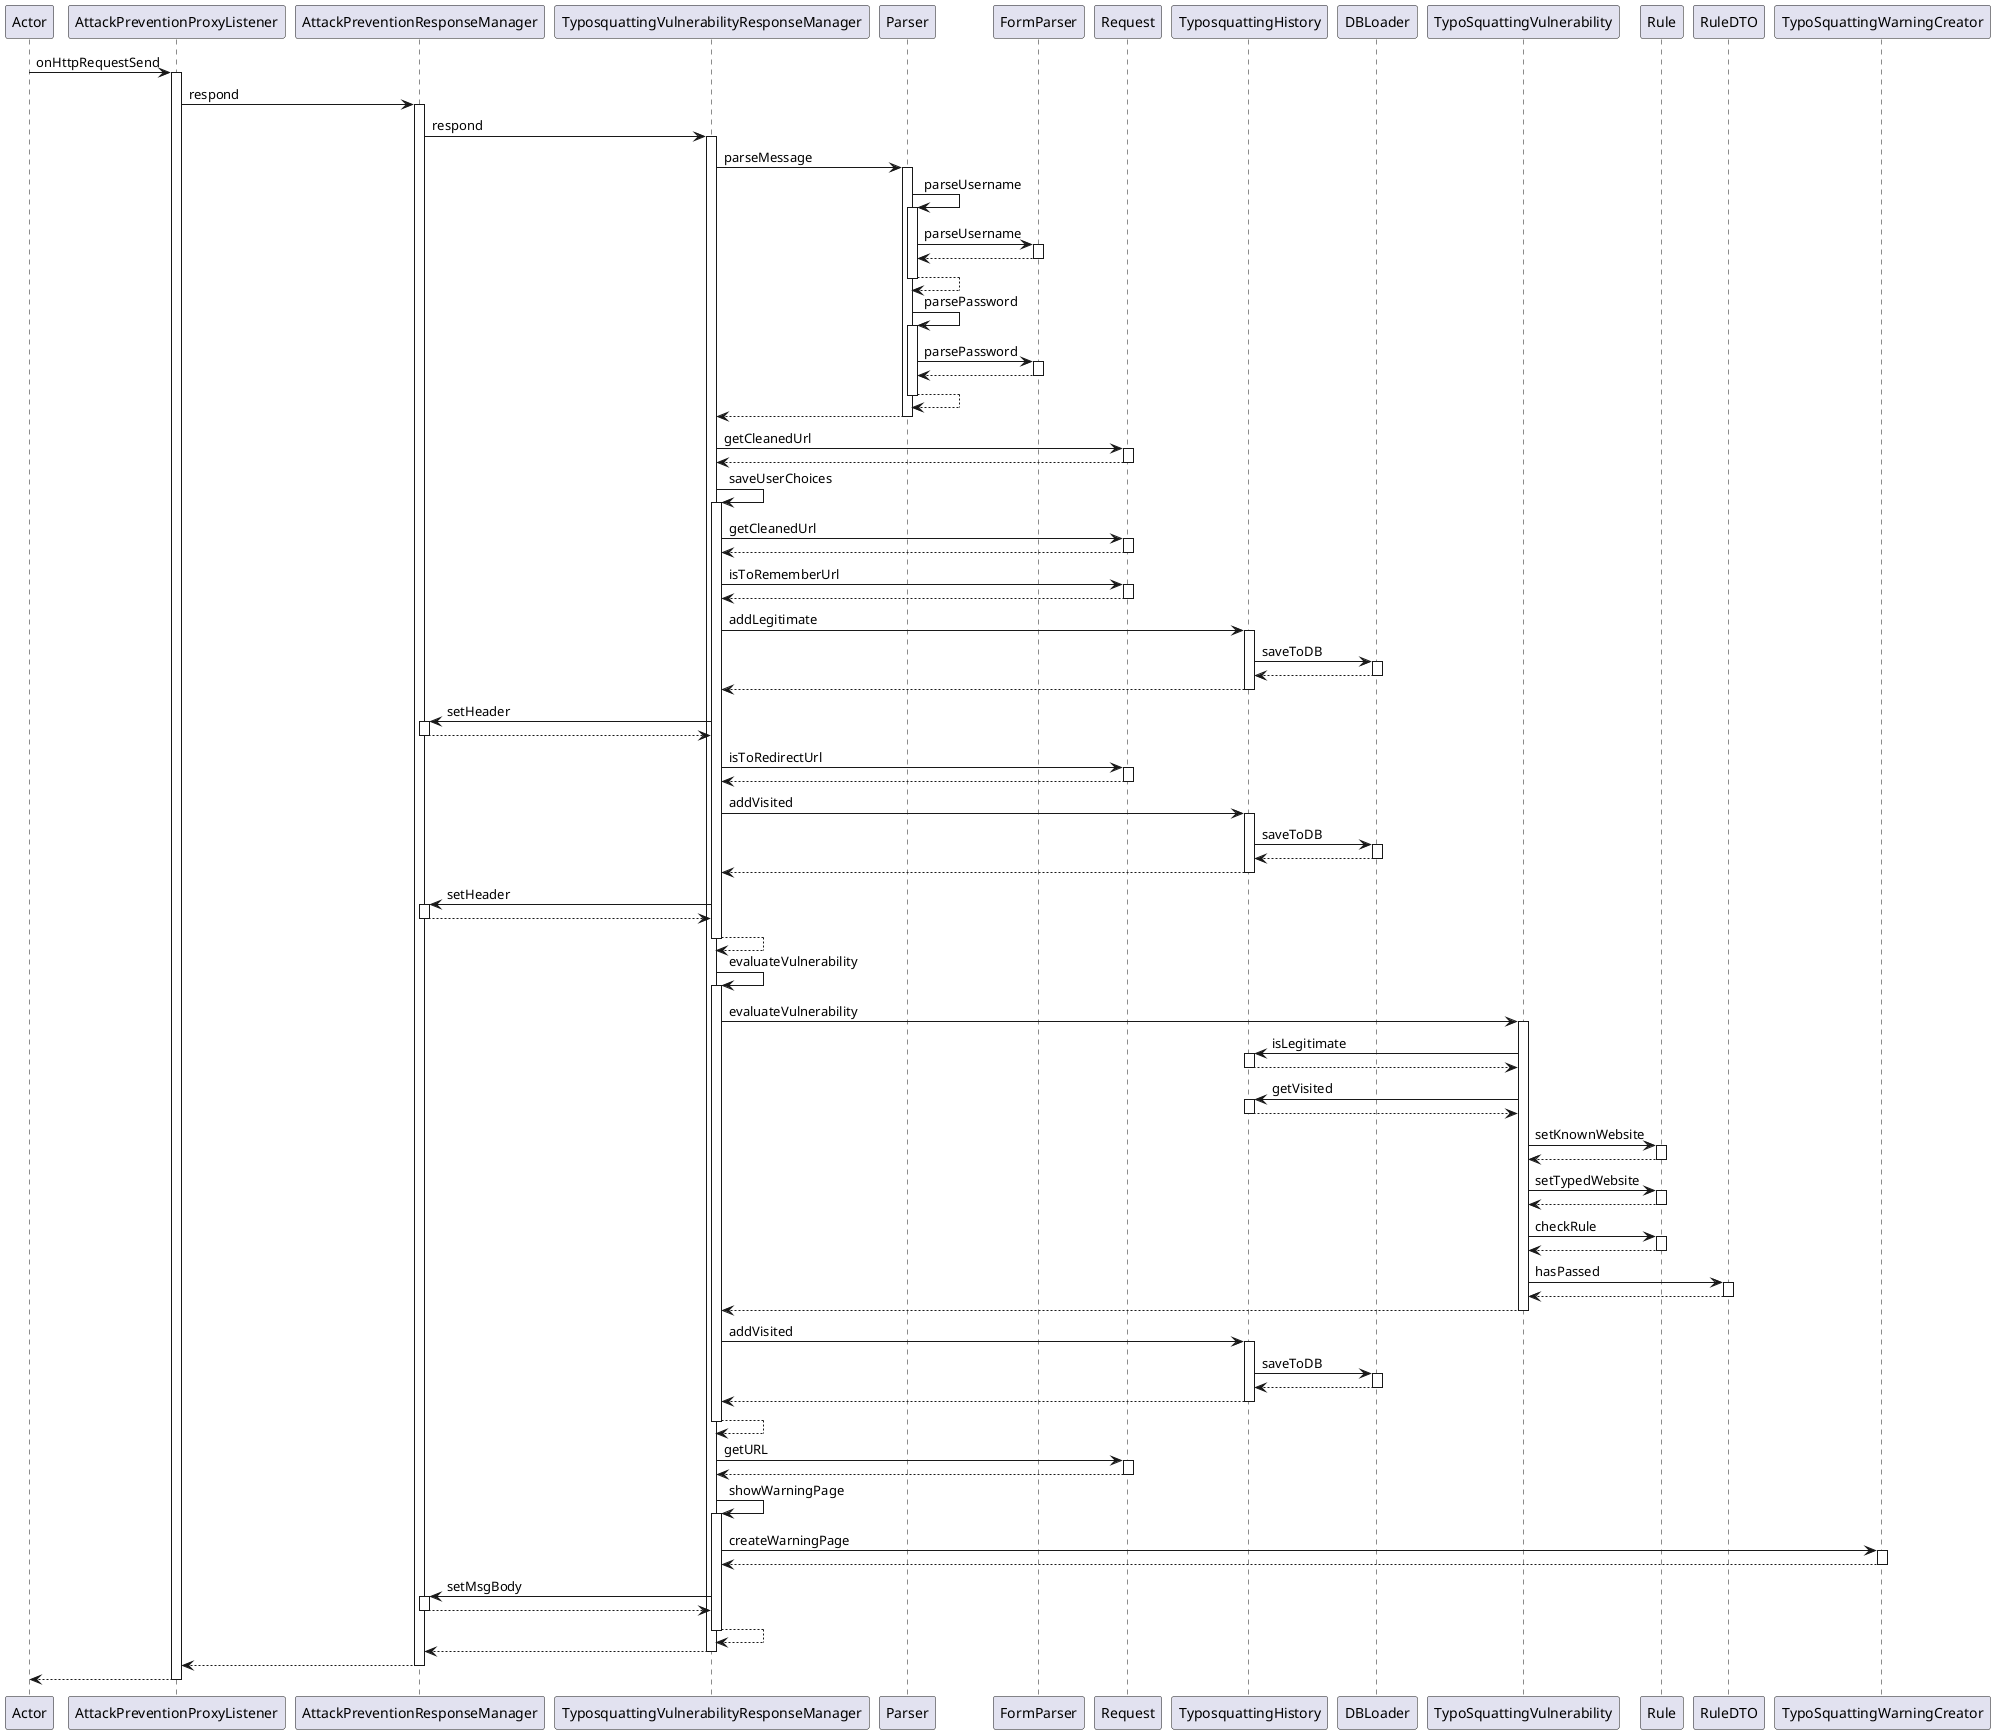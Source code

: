 @startuml
participant Actor
Actor -> AttackPreventionProxyListener : onHttpRequestSend
activate AttackPreventionProxyListener
AttackPreventionProxyListener -> AttackPreventionResponseManager : respond
activate AttackPreventionResponseManager
AttackPreventionResponseManager -> TyposquattingVulnerabilityResponseManager : respond
activate TyposquattingVulnerabilityResponseManager
TyposquattingVulnerabilityResponseManager -> Parser : parseMessage
activate Parser
Parser -> Parser : parseUsername
activate Parser
Parser -> FormParser : parseUsername
activate FormParser
FormParser --> Parser
deactivate FormParser
Parser --> Parser
deactivate Parser
Parser -> Parser : parsePassword
activate Parser
Parser -> FormParser : parsePassword
activate FormParser
FormParser --> Parser
deactivate FormParser
Parser --> Parser
deactivate Parser
Parser --> TyposquattingVulnerabilityResponseManager
deactivate Parser
TyposquattingVulnerabilityResponseManager -> Request : getCleanedUrl
activate Request
Request --> TyposquattingVulnerabilityResponseManager
deactivate Request
TyposquattingVulnerabilityResponseManager -> TyposquattingVulnerabilityResponseManager : saveUserChoices
activate TyposquattingVulnerabilityResponseManager
TyposquattingVulnerabilityResponseManager -> Request : getCleanedUrl
activate Request
Request --> TyposquattingVulnerabilityResponseManager
deactivate Request
TyposquattingVulnerabilityResponseManager -> Request : isToRememberUrl
activate Request
Request --> TyposquattingVulnerabilityResponseManager
deactivate Request
TyposquattingVulnerabilityResponseManager -> TyposquattingHistory : addLegitimate
activate TyposquattingHistory
TyposquattingHistory -> DBLoader : saveToDB
activate DBLoader
DBLoader --> TyposquattingHistory
deactivate DBLoader
TyposquattingHistory --> TyposquattingVulnerabilityResponseManager
deactivate TyposquattingHistory
TyposquattingVulnerabilityResponseManager -> AttackPreventionResponseManager : setHeader
activate AttackPreventionResponseManager
AttackPreventionResponseManager --> TyposquattingVulnerabilityResponseManager
deactivate AttackPreventionResponseManager
TyposquattingVulnerabilityResponseManager -> Request : isToRedirectUrl
activate Request
Request --> TyposquattingVulnerabilityResponseManager
deactivate Request
TyposquattingVulnerabilityResponseManager -> TyposquattingHistory : addVisited
activate TyposquattingHistory
TyposquattingHistory -> DBLoader : saveToDB
activate DBLoader
DBLoader --> TyposquattingHistory
deactivate DBLoader
TyposquattingHistory --> TyposquattingVulnerabilityResponseManager
deactivate TyposquattingHistory
TyposquattingVulnerabilityResponseManager -> AttackPreventionResponseManager : setHeader
activate AttackPreventionResponseManager
AttackPreventionResponseManager --> TyposquattingVulnerabilityResponseManager
deactivate AttackPreventionResponseManager
TyposquattingVulnerabilityResponseManager --> TyposquattingVulnerabilityResponseManager
deactivate TyposquattingVulnerabilityResponseManager
TyposquattingVulnerabilityResponseManager -> TyposquattingVulnerabilityResponseManager : evaluateVulnerability
activate TyposquattingVulnerabilityResponseManager
TyposquattingVulnerabilityResponseManager -> TypoSquattingVulnerability : evaluateVulnerability
activate TypoSquattingVulnerability
TypoSquattingVulnerability -> TyposquattingHistory : isLegitimate
activate TyposquattingHistory
TyposquattingHistory --> TypoSquattingVulnerability
deactivate TyposquattingHistory
TypoSquattingVulnerability -> TyposquattingHistory : getVisited
activate TyposquattingHistory
TyposquattingHistory --> TypoSquattingVulnerability
deactivate TyposquattingHistory
TypoSquattingVulnerability -> Rule : setKnownWebsite
activate Rule
Rule --> TypoSquattingVulnerability
deactivate Rule
TypoSquattingVulnerability -> Rule : setTypedWebsite
activate Rule
Rule --> TypoSquattingVulnerability
deactivate Rule
TypoSquattingVulnerability -> Rule : checkRule
activate Rule
Rule --> TypoSquattingVulnerability
deactivate Rule
TypoSquattingVulnerability -> RuleDTO : hasPassed
activate RuleDTO
RuleDTO --> TypoSquattingVulnerability
deactivate RuleDTO
TypoSquattingVulnerability --> TyposquattingVulnerabilityResponseManager
deactivate TypoSquattingVulnerability
TyposquattingVulnerabilityResponseManager -> TyposquattingHistory : addVisited
activate TyposquattingHistory
TyposquattingHistory -> DBLoader : saveToDB
activate DBLoader
DBLoader --> TyposquattingHistory
deactivate DBLoader
TyposquattingHistory --> TyposquattingVulnerabilityResponseManager
deactivate TyposquattingHistory
TyposquattingVulnerabilityResponseManager --> TyposquattingVulnerabilityResponseManager
deactivate TyposquattingVulnerabilityResponseManager
TyposquattingVulnerabilityResponseManager -> Request : getURL
activate Request
Request --> TyposquattingVulnerabilityResponseManager
deactivate Request
TyposquattingVulnerabilityResponseManager -> TyposquattingVulnerabilityResponseManager : showWarningPage
activate TyposquattingVulnerabilityResponseManager
TyposquattingVulnerabilityResponseManager -> TypoSquattingWarningCreator : createWarningPage
activate TypoSquattingWarningCreator
TypoSquattingWarningCreator --> TyposquattingVulnerabilityResponseManager
deactivate TypoSquattingWarningCreator
TyposquattingVulnerabilityResponseManager -> AttackPreventionResponseManager : setMsgBody
activate AttackPreventionResponseManager
AttackPreventionResponseManager --> TyposquattingVulnerabilityResponseManager
deactivate AttackPreventionResponseManager
TyposquattingVulnerabilityResponseManager --> TyposquattingVulnerabilityResponseManager
deactivate TyposquattingVulnerabilityResponseManager
TyposquattingVulnerabilityResponseManager --> AttackPreventionResponseManager
deactivate TyposquattingVulnerabilityResponseManager
AttackPreventionResponseManager --> AttackPreventionProxyListener
deactivate AttackPreventionResponseManager
return
@enduml
